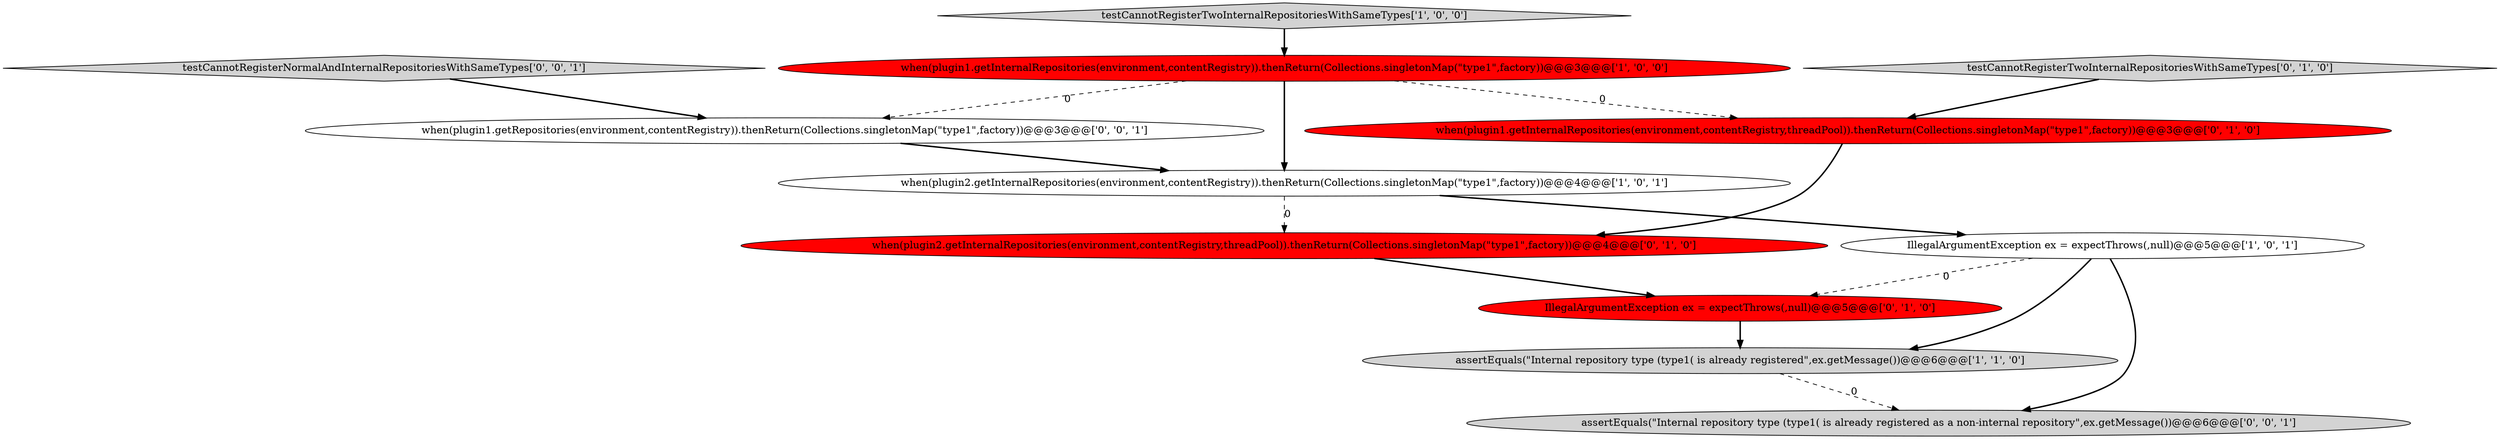 digraph {
8 [style = filled, label = "IllegalArgumentException ex = expectThrows(,null)@@@5@@@['0', '1', '0']", fillcolor = red, shape = ellipse image = "AAA1AAABBB2BBB"];
9 [style = filled, label = "when(plugin1.getRepositories(environment,contentRegistry)).thenReturn(Collections.singletonMap(\"type1\",factory))@@@3@@@['0', '0', '1']", fillcolor = white, shape = ellipse image = "AAA0AAABBB3BBB"];
10 [style = filled, label = "testCannotRegisterNormalAndInternalRepositoriesWithSameTypes['0', '0', '1']", fillcolor = lightgray, shape = diamond image = "AAA0AAABBB3BBB"];
5 [style = filled, label = "testCannotRegisterTwoInternalRepositoriesWithSameTypes['0', '1', '0']", fillcolor = lightgray, shape = diamond image = "AAA0AAABBB2BBB"];
11 [style = filled, label = "assertEquals(\"Internal repository type (type1( is already registered as a non-internal repository\",ex.getMessage())@@@6@@@['0', '0', '1']", fillcolor = lightgray, shape = ellipse image = "AAA0AAABBB3BBB"];
2 [style = filled, label = "assertEquals(\"Internal repository type (type1( is already registered\",ex.getMessage())@@@6@@@['1', '1', '0']", fillcolor = lightgray, shape = ellipse image = "AAA0AAABBB1BBB"];
3 [style = filled, label = "when(plugin2.getInternalRepositories(environment,contentRegistry)).thenReturn(Collections.singletonMap(\"type1\",factory))@@@4@@@['1', '0', '1']", fillcolor = white, shape = ellipse image = "AAA0AAABBB1BBB"];
0 [style = filled, label = "IllegalArgumentException ex = expectThrows(,null)@@@5@@@['1', '0', '1']", fillcolor = white, shape = ellipse image = "AAA0AAABBB1BBB"];
7 [style = filled, label = "when(plugin2.getInternalRepositories(environment,contentRegistry,threadPool)).thenReturn(Collections.singletonMap(\"type1\",factory))@@@4@@@['0', '1', '0']", fillcolor = red, shape = ellipse image = "AAA1AAABBB2BBB"];
1 [style = filled, label = "when(plugin1.getInternalRepositories(environment,contentRegistry)).thenReturn(Collections.singletonMap(\"type1\",factory))@@@3@@@['1', '0', '0']", fillcolor = red, shape = ellipse image = "AAA1AAABBB1BBB"];
6 [style = filled, label = "when(plugin1.getInternalRepositories(environment,contentRegistry,threadPool)).thenReturn(Collections.singletonMap(\"type1\",factory))@@@3@@@['0', '1', '0']", fillcolor = red, shape = ellipse image = "AAA1AAABBB2BBB"];
4 [style = filled, label = "testCannotRegisterTwoInternalRepositoriesWithSameTypes['1', '0', '0']", fillcolor = lightgray, shape = diamond image = "AAA0AAABBB1BBB"];
1->3 [style = bold, label=""];
9->3 [style = bold, label=""];
0->8 [style = dashed, label="0"];
0->11 [style = bold, label=""];
1->9 [style = dashed, label="0"];
2->11 [style = dashed, label="0"];
4->1 [style = bold, label=""];
10->9 [style = bold, label=""];
5->6 [style = bold, label=""];
6->7 [style = bold, label=""];
8->2 [style = bold, label=""];
7->8 [style = bold, label=""];
3->7 [style = dashed, label="0"];
1->6 [style = dashed, label="0"];
3->0 [style = bold, label=""];
0->2 [style = bold, label=""];
}
